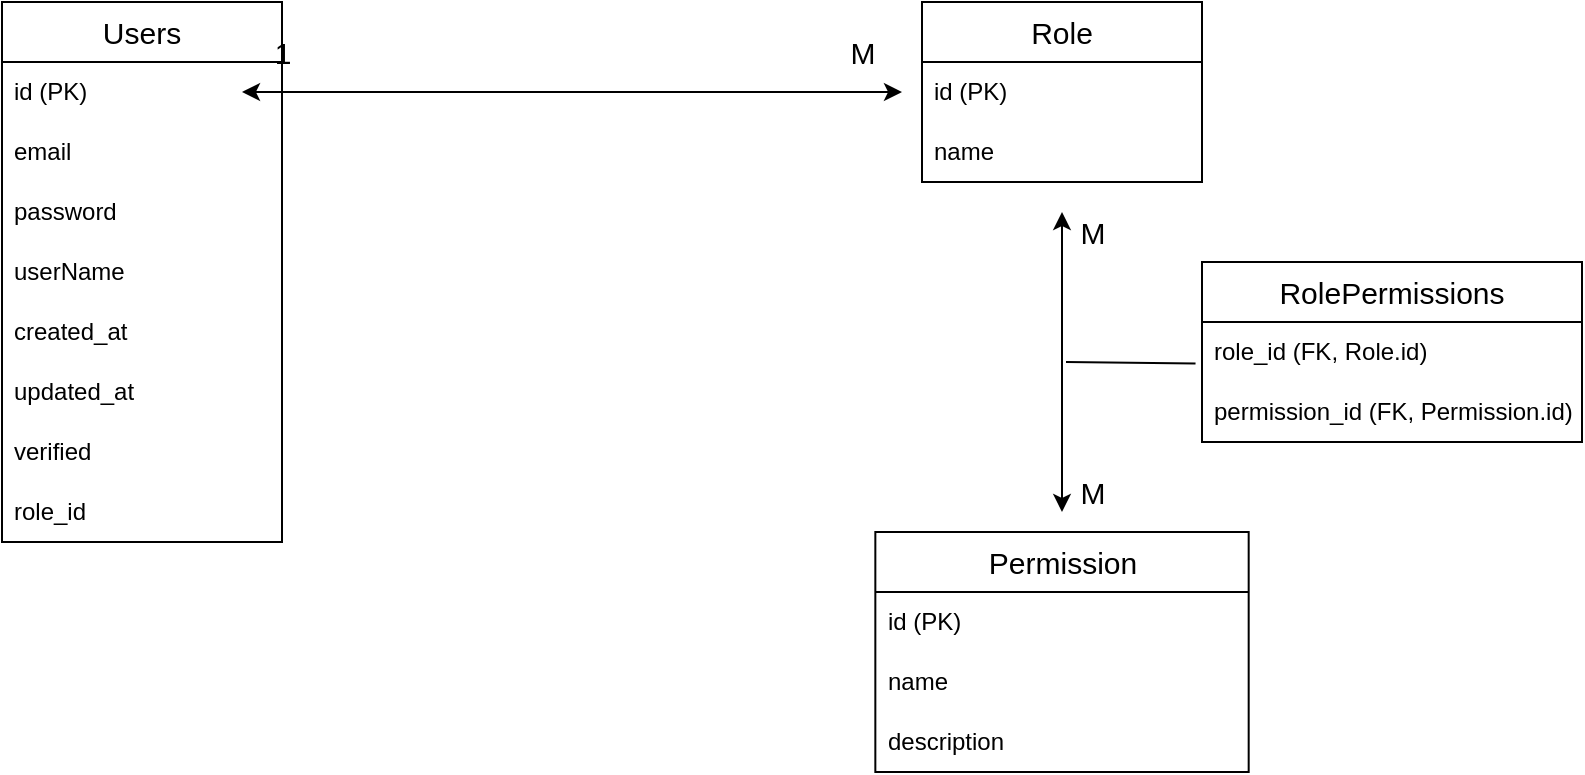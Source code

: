 <mxfile version="20.8.16" type="device"><diagram name="Página-1" id="5JbE0YPwjtw_ZdSgKkAG"><mxGraphModel dx="1036" dy="-1000" grid="1" gridSize="10" guides="1" tooltips="1" connect="1" arrows="1" fold="1" page="1" pageScale="1" pageWidth="1169" pageHeight="827" math="0" shadow="0"><root><mxCell id="0"/><mxCell id="1" parent="0"/><mxCell id="_2K2jgz-c4vT5hZxuE_W-1" value="Users" style="swimlane;fontStyle=0;childLayout=stackLayout;horizontal=1;startSize=30;horizontalStack=0;resizeParent=1;resizeParentMax=0;resizeLast=0;collapsible=1;marginBottom=0;whiteSpace=wrap;html=1;fontSize=15;" parent="1" vertex="1"><mxGeometry x="280" y="1860" width="140" height="270" as="geometry"/></mxCell><mxCell id="_2K2jgz-c4vT5hZxuE_W-2" value="id (PK)" style="text;strokeColor=none;fillColor=none;align=left;verticalAlign=middle;spacingLeft=4;spacingRight=4;overflow=hidden;points=[[0,0.5],[1,0.5]];portConstraint=eastwest;rotatable=0;whiteSpace=wrap;html=1;" parent="_2K2jgz-c4vT5hZxuE_W-1" vertex="1"><mxGeometry y="30" width="140" height="30" as="geometry"/></mxCell><mxCell id="_2K2jgz-c4vT5hZxuE_W-3" value="email" style="text;strokeColor=none;fillColor=none;align=left;verticalAlign=middle;spacingLeft=4;spacingRight=4;overflow=hidden;points=[[0,0.5],[1,0.5]];portConstraint=eastwest;rotatable=0;whiteSpace=wrap;html=1;" parent="_2K2jgz-c4vT5hZxuE_W-1" vertex="1"><mxGeometry y="60" width="140" height="30" as="geometry"/></mxCell><mxCell id="_2K2jgz-c4vT5hZxuE_W-4" value="password" style="text;strokeColor=none;fillColor=none;align=left;verticalAlign=middle;spacingLeft=4;spacingRight=4;overflow=hidden;points=[[0,0.5],[1,0.5]];portConstraint=eastwest;rotatable=0;whiteSpace=wrap;html=1;" parent="_2K2jgz-c4vT5hZxuE_W-1" vertex="1"><mxGeometry y="90" width="140" height="30" as="geometry"/></mxCell><mxCell id="_2K2jgz-c4vT5hZxuE_W-6" value="userName" style="text;strokeColor=none;fillColor=none;align=left;verticalAlign=middle;spacingLeft=4;spacingRight=4;overflow=hidden;points=[[0,0.5],[1,0.5]];portConstraint=eastwest;rotatable=0;whiteSpace=wrap;html=1;" parent="_2K2jgz-c4vT5hZxuE_W-1" vertex="1"><mxGeometry y="120" width="140" height="30" as="geometry"/></mxCell><mxCell id="_2K2jgz-c4vT5hZxuE_W-8" value="created_at" style="text;strokeColor=none;fillColor=none;align=left;verticalAlign=middle;spacingLeft=4;spacingRight=4;overflow=hidden;points=[[0,0.5],[1,0.5]];portConstraint=eastwest;rotatable=0;whiteSpace=wrap;html=1;" parent="_2K2jgz-c4vT5hZxuE_W-1" vertex="1"><mxGeometry y="150" width="140" height="30" as="geometry"/></mxCell><mxCell id="_2K2jgz-c4vT5hZxuE_W-9" value="updated_at" style="text;strokeColor=none;fillColor=none;align=left;verticalAlign=middle;spacingLeft=4;spacingRight=4;overflow=hidden;points=[[0,0.5],[1,0.5]];portConstraint=eastwest;rotatable=0;whiteSpace=wrap;html=1;" parent="_2K2jgz-c4vT5hZxuE_W-1" vertex="1"><mxGeometry y="180" width="140" height="30" as="geometry"/></mxCell><mxCell id="_2K2jgz-c4vT5hZxuE_W-37" value="verified" style="text;strokeColor=none;fillColor=none;align=left;verticalAlign=middle;spacingLeft=4;spacingRight=4;overflow=hidden;points=[[0,0.5],[1,0.5]];portConstraint=eastwest;rotatable=0;whiteSpace=wrap;html=1;" parent="_2K2jgz-c4vT5hZxuE_W-1" vertex="1"><mxGeometry y="210" width="140" height="30" as="geometry"/></mxCell><mxCell id="gDhZrjcvBihLGy1lq-t_-1" value="role_id" style="text;strokeColor=none;fillColor=none;align=left;verticalAlign=middle;spacingLeft=4;spacingRight=4;overflow=hidden;points=[[0,0.5],[1,0.5]];portConstraint=eastwest;rotatable=0;whiteSpace=wrap;html=1;" parent="_2K2jgz-c4vT5hZxuE_W-1" vertex="1"><mxGeometry y="240" width="140" height="30" as="geometry"/></mxCell><mxCell id="_2K2jgz-c4vT5hZxuE_W-10" value="Role" style="swimlane;fontStyle=0;childLayout=stackLayout;horizontal=1;startSize=30;horizontalStack=0;resizeParent=1;resizeParentMax=0;resizeLast=0;collapsible=1;marginBottom=0;whiteSpace=wrap;html=1;fontSize=15;" parent="1" vertex="1"><mxGeometry x="740" y="1860" width="140" height="90" as="geometry"/></mxCell><mxCell id="_2K2jgz-c4vT5hZxuE_W-11" value="id (PK)" style="text;strokeColor=none;fillColor=none;align=left;verticalAlign=middle;spacingLeft=4;spacingRight=4;overflow=hidden;points=[[0,0.5],[1,0.5]];portConstraint=eastwest;rotatable=0;whiteSpace=wrap;html=1;" parent="_2K2jgz-c4vT5hZxuE_W-10" vertex="1"><mxGeometry y="30" width="140" height="30" as="geometry"/></mxCell><mxCell id="_2K2jgz-c4vT5hZxuE_W-12" value="name" style="text;strokeColor=none;fillColor=none;align=left;verticalAlign=middle;spacingLeft=4;spacingRight=4;overflow=hidden;points=[[0,0.5],[1,0.5]];portConstraint=eastwest;rotatable=0;whiteSpace=wrap;html=1;" parent="_2K2jgz-c4vT5hZxuE_W-10" vertex="1"><mxGeometry y="60" width="140" height="30" as="geometry"/></mxCell><mxCell id="_2K2jgz-c4vT5hZxuE_W-21" value="Permission" style="swimlane;fontStyle=0;childLayout=stackLayout;horizontal=1;startSize=30;horizontalStack=0;resizeParent=1;resizeParentMax=0;resizeLast=0;collapsible=1;marginBottom=0;whiteSpace=wrap;html=1;fontSize=15;" parent="1" vertex="1"><mxGeometry x="716.67" y="2125" width="186.67" height="120" as="geometry"/></mxCell><mxCell id="_2K2jgz-c4vT5hZxuE_W-22" value="id (PK)" style="text;strokeColor=none;fillColor=none;align=left;verticalAlign=middle;spacingLeft=4;spacingRight=4;overflow=hidden;points=[[0,0.5],[1,0.5]];portConstraint=eastwest;rotatable=0;whiteSpace=wrap;html=1;" parent="_2K2jgz-c4vT5hZxuE_W-21" vertex="1"><mxGeometry y="30" width="186.67" height="30" as="geometry"/></mxCell><mxCell id="_2K2jgz-c4vT5hZxuE_W-23" value="name" style="text;strokeColor=none;fillColor=none;align=left;verticalAlign=middle;spacingLeft=4;spacingRight=4;overflow=hidden;points=[[0,0.5],[1,0.5]];portConstraint=eastwest;rotatable=0;whiteSpace=wrap;html=1;" parent="_2K2jgz-c4vT5hZxuE_W-21" vertex="1"><mxGeometry y="60" width="186.67" height="30" as="geometry"/></mxCell><mxCell id="_2K2jgz-c4vT5hZxuE_W-24" value="description" style="text;strokeColor=none;fillColor=none;align=left;verticalAlign=middle;spacingLeft=4;spacingRight=4;overflow=hidden;points=[[0,0.5],[1,0.5]];portConstraint=eastwest;rotatable=0;whiteSpace=wrap;html=1;" parent="_2K2jgz-c4vT5hZxuE_W-21" vertex="1"><mxGeometry y="90" width="186.67" height="30" as="geometry"/></mxCell><mxCell id="_2K2jgz-c4vT5hZxuE_W-26" value="" style="endArrow=classic;startArrow=classic;html=1;rounded=0;fontSize=15;" parent="1" edge="1"><mxGeometry width="50" height="50" relative="1" as="geometry"><mxPoint x="810" y="2115" as="sourcePoint"/><mxPoint x="810" y="1965" as="targetPoint"/></mxGeometry></mxCell><mxCell id="_2K2jgz-c4vT5hZxuE_W-27" value="M" style="text;html=1;align=center;verticalAlign=middle;resizable=0;points=[];autosize=1;strokeColor=none;fillColor=none;fontSize=15;" parent="1" vertex="1"><mxGeometry x="805" y="1960" width="40" height="30" as="geometry"/></mxCell><mxCell id="_2K2jgz-c4vT5hZxuE_W-28" value="M" style="text;html=1;align=center;verticalAlign=middle;resizable=0;points=[];autosize=1;strokeColor=none;fillColor=none;fontSize=15;" parent="1" vertex="1"><mxGeometry x="805" y="2090" width="40" height="30" as="geometry"/></mxCell><mxCell id="_2K2jgz-c4vT5hZxuE_W-29" value="" style="endArrow=classic;startArrow=classic;html=1;rounded=0;fontSize=15;" parent="1" edge="1"><mxGeometry width="50" height="50" relative="1" as="geometry"><mxPoint x="400" y="1905" as="sourcePoint"/><mxPoint x="730" y="1905" as="targetPoint"/></mxGeometry></mxCell><mxCell id="_2K2jgz-c4vT5hZxuE_W-30" value="1" style="text;html=1;align=center;verticalAlign=middle;resizable=0;points=[];autosize=1;strokeColor=none;fillColor=none;fontSize=15;" parent="1" vertex="1"><mxGeometry x="405" y="1870" width="30" height="30" as="geometry"/></mxCell><mxCell id="_2K2jgz-c4vT5hZxuE_W-31" value="M" style="text;html=1;align=center;verticalAlign=middle;resizable=0;points=[];autosize=1;strokeColor=none;fillColor=none;fontSize=15;" parent="1" vertex="1"><mxGeometry x="690" y="1870" width="40" height="30" as="geometry"/></mxCell><mxCell id="_2K2jgz-c4vT5hZxuE_W-34" value="RolePermissions" style="swimlane;fontStyle=0;childLayout=stackLayout;horizontal=1;startSize=30;horizontalStack=0;resizeParent=1;resizeParentMax=0;resizeLast=0;collapsible=1;marginBottom=0;whiteSpace=wrap;html=1;fontSize=15;" parent="1" vertex="1"><mxGeometry x="880" y="1990" width="190" height="90" as="geometry"/></mxCell><mxCell id="_2K2jgz-c4vT5hZxuE_W-36" value="role_id (FK, Role.id)" style="text;strokeColor=none;fillColor=none;align=left;verticalAlign=middle;spacingLeft=4;spacingRight=4;overflow=hidden;points=[[0,0.5],[1,0.5]];portConstraint=eastwest;rotatable=0;whiteSpace=wrap;html=1;" parent="_2K2jgz-c4vT5hZxuE_W-34" vertex="1"><mxGeometry y="30" width="190" height="30" as="geometry"/></mxCell><mxCell id="_2K2jgz-c4vT5hZxuE_W-35" value="permission_id (FK, Permission.id)" style="text;strokeColor=none;fillColor=none;align=left;verticalAlign=middle;spacingLeft=4;spacingRight=4;overflow=hidden;points=[[0,0.5],[1,0.5]];portConstraint=eastwest;rotatable=0;whiteSpace=wrap;html=1;" parent="_2K2jgz-c4vT5hZxuE_W-34" vertex="1"><mxGeometry y="60" width="190" height="30" as="geometry"/></mxCell><mxCell id="_2K2jgz-c4vT5hZxuE_W-38" value="" style="endArrow=none;html=1;rounded=0;fontSize=15;entryX=-0.017;entryY=0.69;entryDx=0;entryDy=0;entryPerimeter=0;" parent="1" target="_2K2jgz-c4vT5hZxuE_W-36" edge="1"><mxGeometry width="50" height="50" relative="1" as="geometry"><mxPoint x="812" y="2040" as="sourcePoint"/><mxPoint x="844.68" y="2010" as="targetPoint"/></mxGeometry></mxCell></root></mxGraphModel></diagram></mxfile>